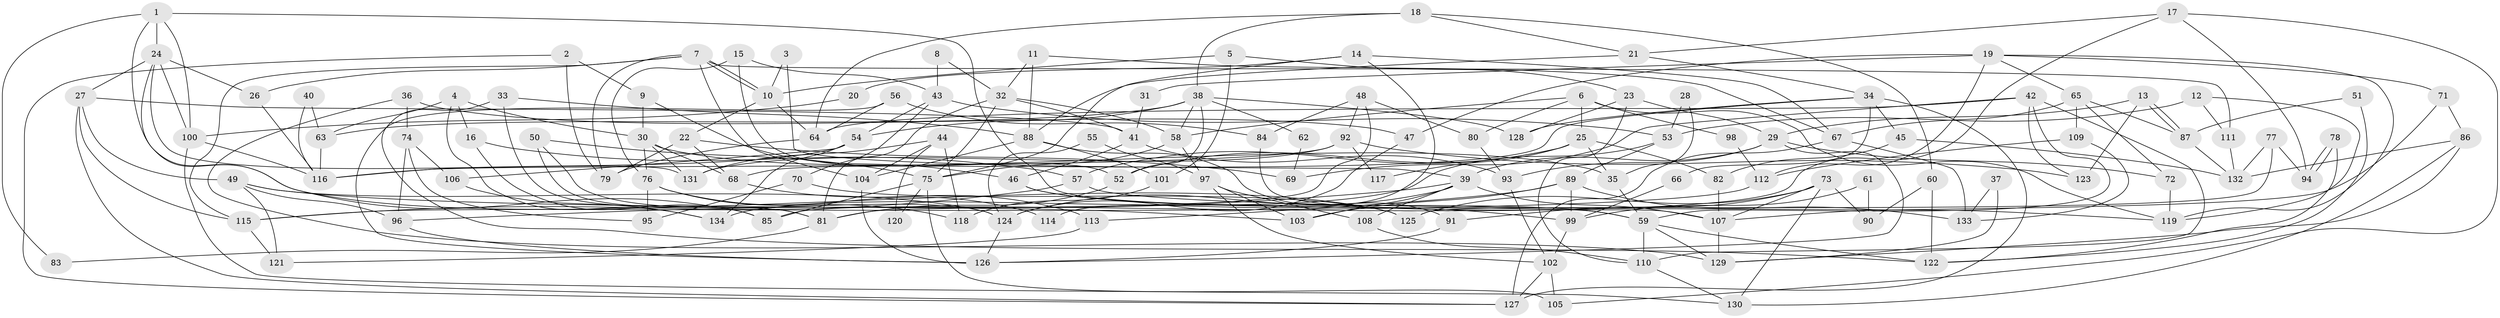 // Generated by graph-tools (version 1.1) at 2025/02/03/09/25 03:02:09]
// undirected, 134 vertices, 268 edges
graph export_dot {
graph [start="1"]
  node [color=gray90,style=filled];
  1;
  2;
  3;
  4;
  5;
  6;
  7;
  8;
  9;
  10;
  11;
  12;
  13;
  14;
  15;
  16;
  17;
  18;
  19;
  20;
  21;
  22;
  23;
  24;
  25;
  26;
  27;
  28;
  29;
  30;
  31;
  32;
  33;
  34;
  35;
  36;
  37;
  38;
  39;
  40;
  41;
  42;
  43;
  44;
  45;
  46;
  47;
  48;
  49;
  50;
  51;
  52;
  53;
  54;
  55;
  56;
  57;
  58;
  59;
  60;
  61;
  62;
  63;
  64;
  65;
  66;
  67;
  68;
  69;
  70;
  71;
  72;
  73;
  74;
  75;
  76;
  77;
  78;
  79;
  80;
  81;
  82;
  83;
  84;
  85;
  86;
  87;
  88;
  89;
  90;
  91;
  92;
  93;
  94;
  95;
  96;
  97;
  98;
  99;
  100;
  101;
  102;
  103;
  104;
  105;
  106;
  107;
  108;
  109;
  110;
  111;
  112;
  113;
  114;
  115;
  116;
  117;
  118;
  119;
  120;
  121;
  122;
  123;
  124;
  125;
  126;
  127;
  128;
  129;
  130;
  131;
  132;
  133;
  134;
  1 -- 100;
  1 -- 59;
  1 -- 24;
  1 -- 83;
  1 -- 125;
  2 -- 79;
  2 -- 127;
  2 -- 9;
  3 -- 10;
  3 -- 39;
  4 -- 63;
  4 -- 134;
  4 -- 16;
  4 -- 30;
  5 -- 10;
  5 -- 23;
  5 -- 101;
  6 -- 80;
  6 -- 58;
  6 -- 25;
  6 -- 98;
  6 -- 119;
  7 -- 10;
  7 -- 10;
  7 -- 104;
  7 -- 26;
  7 -- 79;
  7 -- 111;
  7 -- 115;
  8 -- 43;
  8 -- 32;
  9 -- 30;
  9 -- 46;
  10 -- 64;
  10 -- 22;
  11 -- 32;
  11 -- 88;
  11 -- 67;
  12 -- 111;
  12 -- 119;
  12 -- 53;
  13 -- 29;
  13 -- 87;
  13 -- 87;
  13 -- 123;
  14 -- 67;
  14 -- 75;
  14 -- 20;
  14 -- 114;
  15 -- 43;
  15 -- 52;
  15 -- 76;
  16 -- 57;
  16 -- 85;
  17 -- 85;
  17 -- 21;
  17 -- 94;
  17 -- 105;
  18 -- 64;
  18 -- 21;
  18 -- 38;
  18 -- 60;
  19 -- 119;
  19 -- 65;
  19 -- 31;
  19 -- 47;
  19 -- 71;
  19 -- 112;
  20 -- 100;
  21 -- 88;
  21 -- 34;
  22 -- 68;
  22 -- 69;
  22 -- 79;
  23 -- 110;
  23 -- 29;
  23 -- 128;
  24 -- 85;
  24 -- 26;
  24 -- 27;
  24 -- 100;
  24 -- 131;
  25 -- 82;
  25 -- 35;
  25 -- 52;
  25 -- 57;
  25 -- 117;
  26 -- 116;
  27 -- 41;
  27 -- 49;
  27 -- 115;
  27 -- 127;
  28 -- 53;
  28 -- 35;
  29 -- 39;
  29 -- 126;
  29 -- 72;
  29 -- 93;
  30 -- 131;
  30 -- 35;
  30 -- 68;
  30 -- 76;
  31 -- 41;
  32 -- 58;
  32 -- 81;
  32 -- 41;
  32 -- 75;
  33 -- 88;
  33 -- 81;
  33 -- 122;
  34 -- 68;
  34 -- 127;
  34 -- 45;
  34 -- 66;
  34 -- 128;
  35 -- 59;
  36 -- 129;
  36 -- 47;
  36 -- 74;
  37 -- 133;
  37 -- 129;
  38 -- 128;
  38 -- 52;
  38 -- 54;
  38 -- 58;
  38 -- 62;
  38 -- 63;
  39 -- 108;
  39 -- 103;
  39 -- 96;
  39 -- 107;
  39 -- 124;
  40 -- 116;
  40 -- 63;
  41 -- 46;
  41 -- 93;
  42 -- 123;
  42 -- 59;
  42 -- 64;
  42 -- 69;
  42 -- 110;
  43 -- 53;
  43 -- 54;
  43 -- 70;
  44 -- 104;
  44 -- 131;
  44 -- 118;
  44 -- 120;
  45 -- 132;
  45 -- 82;
  46 -- 59;
  46 -- 99;
  47 -- 124;
  48 -- 81;
  48 -- 84;
  48 -- 80;
  48 -- 92;
  49 -- 96;
  49 -- 103;
  49 -- 121;
  49 -- 124;
  50 -- 124;
  50 -- 75;
  50 -- 81;
  51 -- 87;
  51 -- 122;
  52 -- 81;
  53 -- 89;
  53 -- 134;
  54 -- 106;
  54 -- 116;
  54 -- 134;
  55 -- 97;
  55 -- 124;
  56 -- 64;
  56 -- 126;
  56 -- 84;
  57 -- 115;
  57 -- 119;
  58 -- 97;
  58 -- 75;
  59 -- 110;
  59 -- 122;
  59 -- 129;
  60 -- 122;
  60 -- 90;
  61 -- 99;
  61 -- 90;
  62 -- 69;
  63 -- 116;
  64 -- 79;
  65 -- 72;
  65 -- 67;
  65 -- 87;
  65 -- 109;
  66 -- 99;
  67 -- 127;
  67 -- 133;
  68 -- 113;
  70 -- 125;
  70 -- 95;
  71 -- 107;
  71 -- 86;
  72 -- 119;
  73 -- 130;
  73 -- 125;
  73 -- 90;
  73 -- 91;
  73 -- 107;
  74 -- 95;
  74 -- 96;
  74 -- 106;
  75 -- 85;
  75 -- 105;
  75 -- 120;
  76 -- 95;
  76 -- 114;
  76 -- 118;
  77 -- 132;
  77 -- 94;
  77 -- 125;
  78 -- 94;
  78 -- 94;
  78 -- 122;
  80 -- 93;
  81 -- 83;
  82 -- 107;
  84 -- 107;
  86 -- 129;
  86 -- 130;
  86 -- 132;
  87 -- 132;
  88 -- 101;
  88 -- 91;
  88 -- 104;
  89 -- 133;
  89 -- 99;
  89 -- 103;
  89 -- 113;
  91 -- 126;
  92 -- 116;
  92 -- 117;
  92 -- 123;
  92 -- 131;
  93 -- 102;
  96 -- 126;
  97 -- 102;
  97 -- 103;
  97 -- 108;
  98 -- 112;
  99 -- 102;
  100 -- 116;
  100 -- 130;
  101 -- 118;
  102 -- 105;
  102 -- 127;
  104 -- 126;
  106 -- 134;
  107 -- 129;
  108 -- 110;
  109 -- 112;
  109 -- 133;
  110 -- 130;
  111 -- 132;
  112 -- 115;
  113 -- 121;
  115 -- 121;
  124 -- 126;
}
